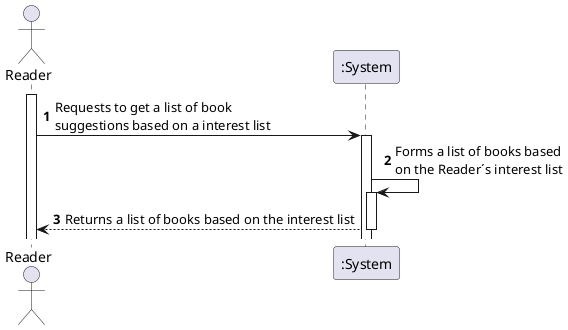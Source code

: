 @startuml
'https://plantuml.com/sequence-diagram

autoactivate on
autonumber

actor "Reader" as Reader
participant ":System" as System

activate Reader

Reader -> System: Requests to get a list of book \nsuggestions based on a interest list
System -> System: Forms a list of books based\non the Reader´s interest list
System --> Reader: Returns a list of books based on the interest list
@enduml
